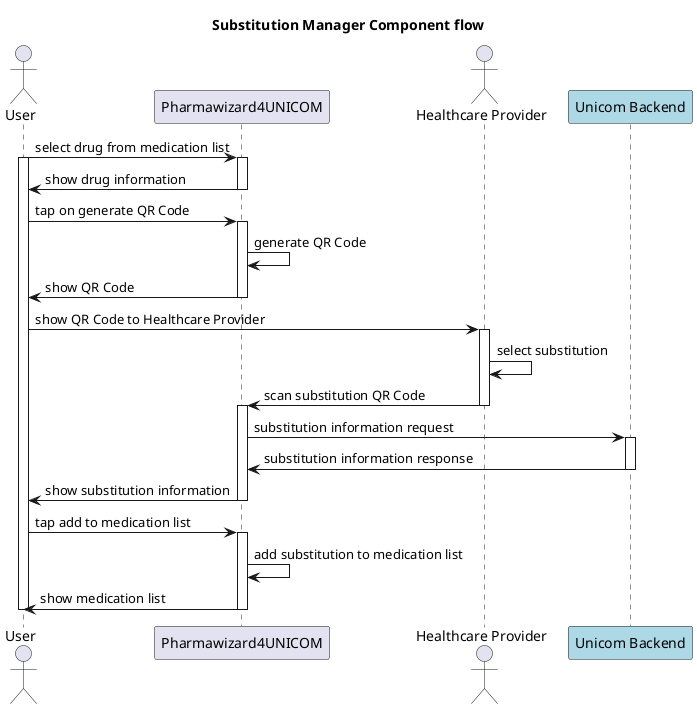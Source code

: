 @startuml

title "Substitution Manager Component flow"
actor User
participant Pharmawizard4UNICOM as patient_app
actor "Healthcare Provider" as hc
participant "Unicom Backend" as be #lightblue

User -> patient_app: select drug from medication list
activate User
    activate patient_app
        User <- patient_app: show drug information
    deactivate patient_app
    User -> patient_app: tap on generate QR Code

    activate patient_app
        patient_app -> patient_app: generate QR Code

    User <- patient_app: show QR Code
    deactivate patient_app
    User -> hc: show QR Code to Healthcare Provider
    activate hc
    hc -> hc: select substitution
    patient_app <- hc: scan substitution QR Code
    deactivate hc
    activate patient_app
    patient_app -> be: substitution information request
    activate be
    patient_app <- be: substitution information response
    deactivate be
    User <- patient_app: show substitution information
    deactivate patient_app
    User -> patient_app: tap add to medication list
    activate patient_app
    patient_app -> patient_app: add substitution to medication list
    User <- patient_app: show medication list
    deactivate patient_app




deactivate User



@enduml